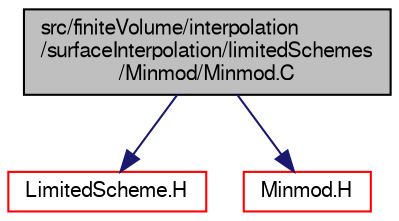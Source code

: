 digraph "src/finiteVolume/interpolation/surfaceInterpolation/limitedSchemes/Minmod/Minmod.C"
{
  bgcolor="transparent";
  edge [fontname="FreeSans",fontsize="10",labelfontname="FreeSans",labelfontsize="10"];
  node [fontname="FreeSans",fontsize="10",shape=record];
  Node0 [label="src/finiteVolume/interpolation\l/surfaceInterpolation/limitedSchemes\l/Minmod/Minmod.C",height=0.2,width=0.4,color="black", fillcolor="grey75", style="filled", fontcolor="black"];
  Node0 -> Node1 [color="midnightblue",fontsize="10",style="solid",fontname="FreeSans"];
  Node1 [label="LimitedScheme.H",height=0.2,width=0.4,color="red",URL="$a03938.html"];
  Node0 -> Node85 [color="midnightblue",fontsize="10",style="solid",fontname="FreeSans"];
  Node85 [label="Minmod.H",height=0.2,width=0.4,color="red",URL="$a03971.html"];
}
